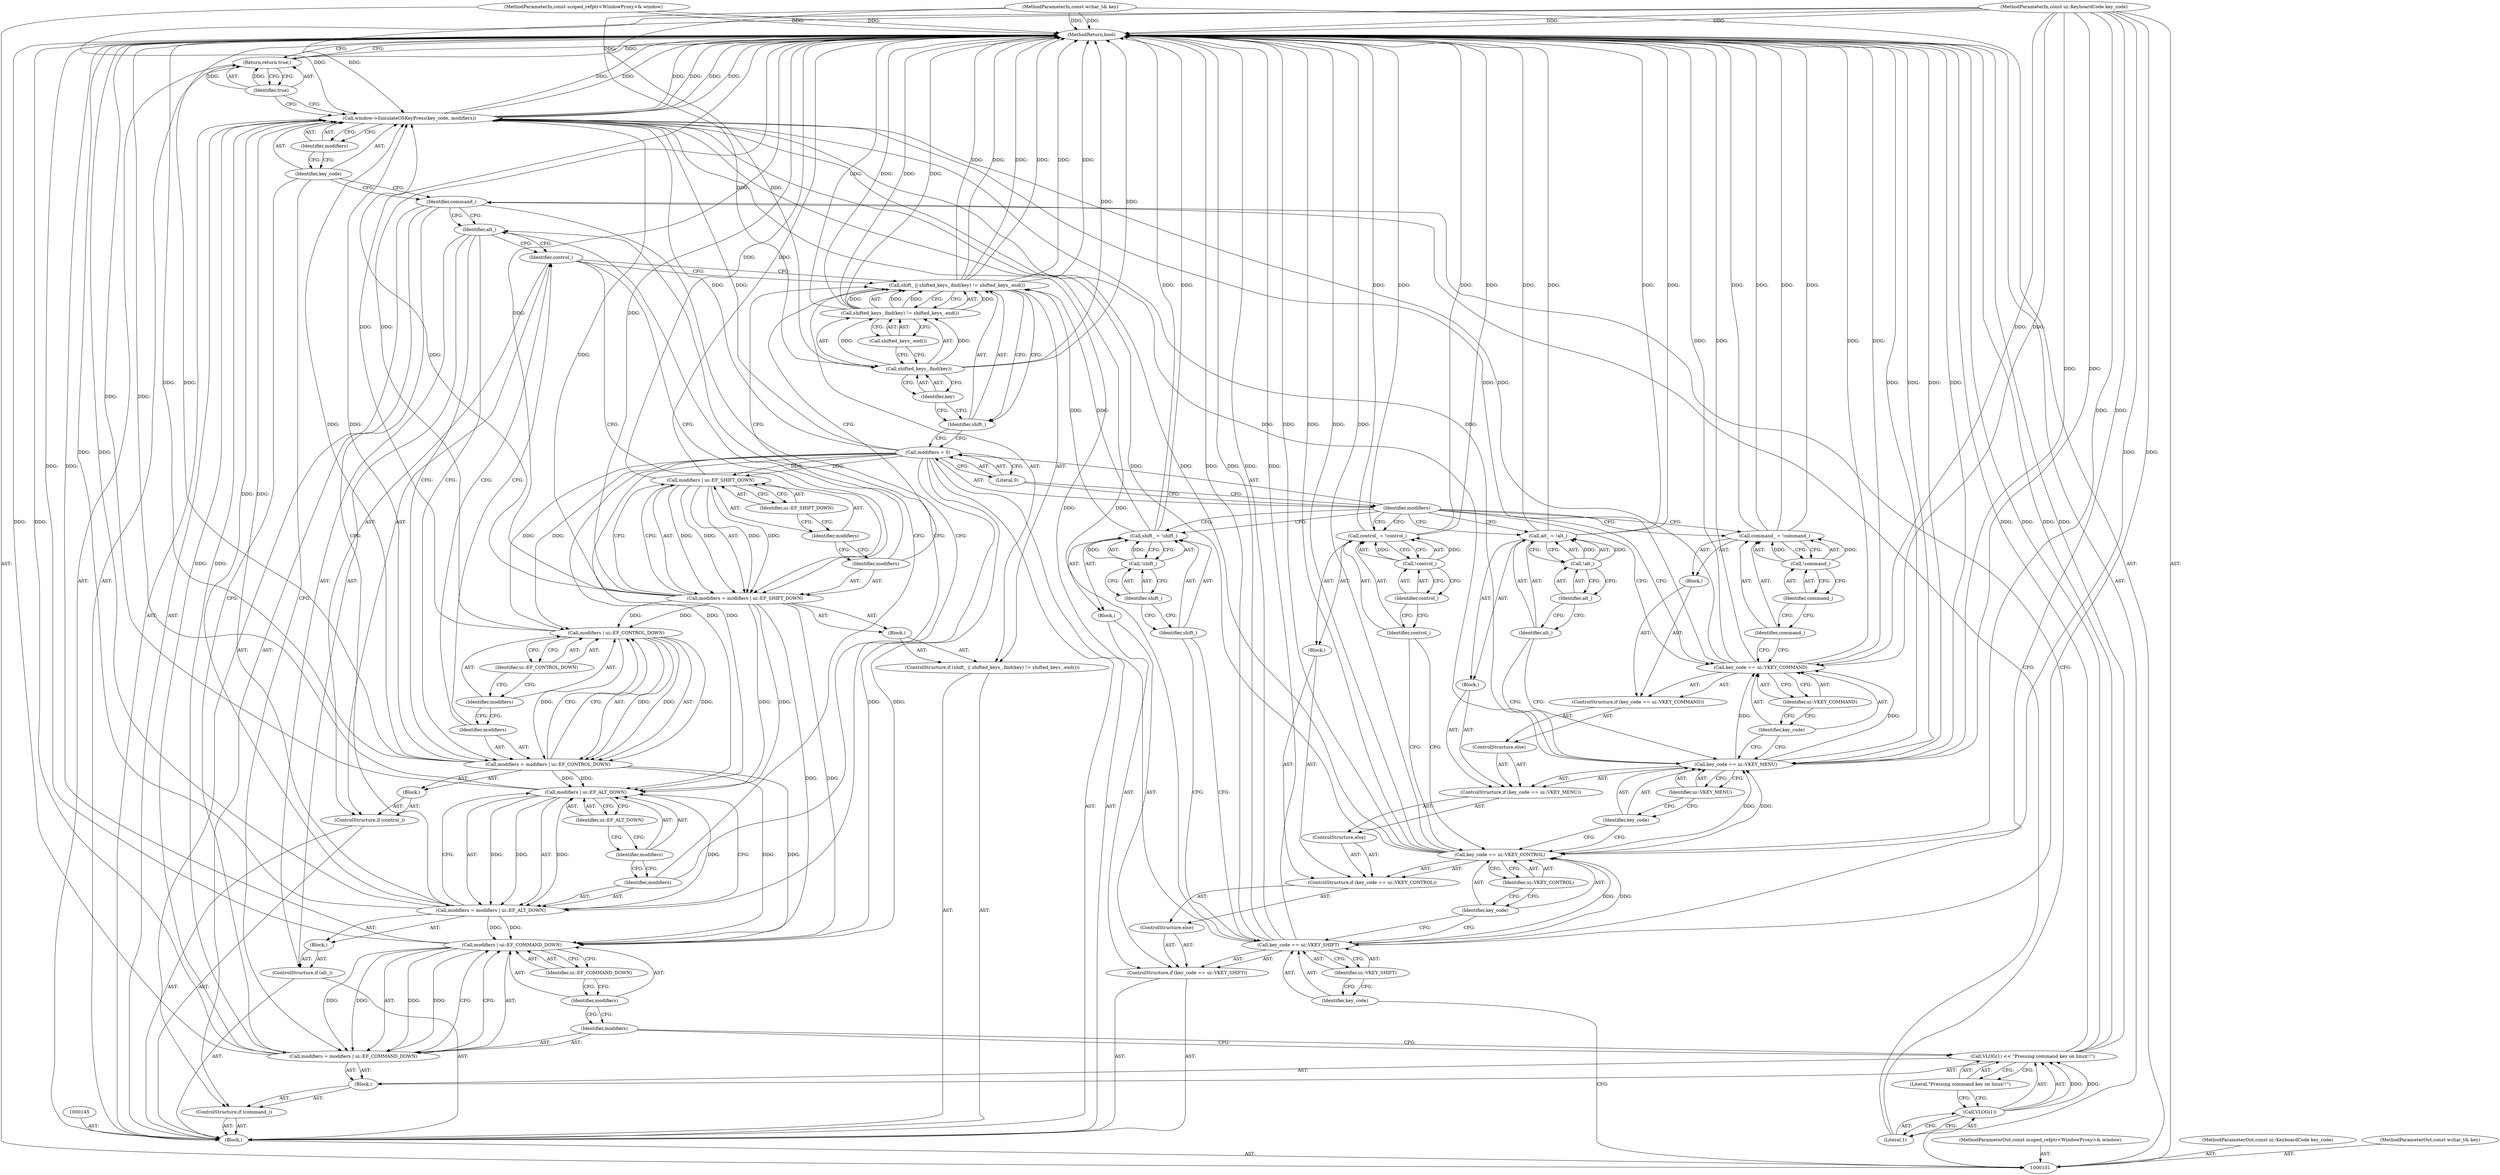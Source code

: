 digraph "1_Chrome_4ab22cfc619ee8ff17a8c50e289ec3b30731ceba_7" {
"1000195" [label="(MethodReturn,bool)"];
"1000102" [label="(MethodParameterIn,const scoped_refptr<WindowProxy>& window)"];
"1000255" [label="(MethodParameterOut,const scoped_refptr<WindowProxy>& window)"];
"1000137" [label="(Call,key_code == ui::VKEY_COMMAND)"];
"1000138" [label="(Identifier,key_code)"];
"1000139" [label="(Identifier,ui::VKEY_COMMAND)"];
"1000135" [label="(ControlStructure,else)"];
"1000140" [label="(Block,)"];
"1000136" [label="(ControlStructure,if (key_code == ui::VKEY_COMMAND))"];
"1000143" [label="(Call,!command_)"];
"1000144" [label="(Identifier,command_)"];
"1000141" [label="(Call,command_ = !command_)"];
"1000142" [label="(Identifier,command_)"];
"1000148" [label="(Literal,0)"];
"1000146" [label="(Call,modifiers = 0)"];
"1000147" [label="(Identifier,modifiers)"];
"1000152" [label="(Call,shifted_keys_.find(key) != shifted_keys_.end())"];
"1000153" [label="(Call,shifted_keys_.find(key))"];
"1000149" [label="(ControlStructure,if (shift_ || shifted_keys_.find(key) != shifted_keys_.end()))"];
"1000154" [label="(Identifier,key)"];
"1000155" [label="(Call,shifted_keys_.end())"];
"1000150" [label="(Call,shift_ || shifted_keys_.find(key) != shifted_keys_.end())"];
"1000151" [label="(Identifier,shift_)"];
"1000156" [label="(Block,)"];
"1000159" [label="(Call,modifiers | ui::EF_SHIFT_DOWN)"];
"1000160" [label="(Identifier,modifiers)"];
"1000161" [label="(Identifier,ui::EF_SHIFT_DOWN)"];
"1000157" [label="(Call,modifiers = modifiers | ui::EF_SHIFT_DOWN)"];
"1000158" [label="(Identifier,modifiers)"];
"1000164" [label="(Block,)"];
"1000162" [label="(ControlStructure,if (control_))"];
"1000163" [label="(Identifier,control_)"];
"1000167" [label="(Call,modifiers | ui::EF_CONTROL_DOWN)"];
"1000168" [label="(Identifier,modifiers)"];
"1000169" [label="(Identifier,ui::EF_CONTROL_DOWN)"];
"1000165" [label="(Call,modifiers = modifiers | ui::EF_CONTROL_DOWN)"];
"1000166" [label="(Identifier,modifiers)"];
"1000103" [label="(MethodParameterIn,const ui::KeyboardCode key_code)"];
"1000256" [label="(MethodParameterOut,const ui::KeyboardCode key_code)"];
"1000172" [label="(Block,)"];
"1000170" [label="(ControlStructure,if (alt_))"];
"1000171" [label="(Identifier,alt_)"];
"1000175" [label="(Call,modifiers | ui::EF_ALT_DOWN)"];
"1000176" [label="(Identifier,modifiers)"];
"1000177" [label="(Identifier,ui::EF_ALT_DOWN)"];
"1000173" [label="(Call,modifiers = modifiers | ui::EF_ALT_DOWN)"];
"1000174" [label="(Identifier,modifiers)"];
"1000180" [label="(Block,)"];
"1000178" [label="(ControlStructure,if (command_))"];
"1000179" [label="(Identifier,command_)"];
"1000184" [label="(Literal,\"Pressing command key on linux!!\")"];
"1000181" [label="(Call,VLOG(1) << \"Pressing command key on linux!!\")"];
"1000182" [label="(Call,VLOG(1))"];
"1000183" [label="(Literal,1)"];
"1000187" [label="(Call,modifiers | ui::EF_COMMAND_DOWN)"];
"1000188" [label="(Identifier,modifiers)"];
"1000189" [label="(Identifier,ui::EF_COMMAND_DOWN)"];
"1000185" [label="(Call,modifiers = modifiers | ui::EF_COMMAND_DOWN)"];
"1000186" [label="(Identifier,modifiers)"];
"1000190" [label="(Call,window->SimulateOSKeyPress(key_code, modifiers))"];
"1000191" [label="(Identifier,key_code)"];
"1000192" [label="(Identifier,modifiers)"];
"1000104" [label="(MethodParameterIn,const wchar_t& key)"];
"1000257" [label="(MethodParameterOut,const wchar_t& key)"];
"1000105" [label="(Block,)"];
"1000193" [label="(Return,return true;)"];
"1000194" [label="(Identifier,true)"];
"1000109" [label="(Identifier,ui::VKEY_SHIFT)"];
"1000106" [label="(ControlStructure,if (key_code == ui::VKEY_SHIFT))"];
"1000110" [label="(Block,)"];
"1000107" [label="(Call,key_code == ui::VKEY_SHIFT)"];
"1000108" [label="(Identifier,key_code)"];
"1000113" [label="(Call,!shift_)"];
"1000114" [label="(Identifier,shift_)"];
"1000111" [label="(Call,shift_ = !shift_)"];
"1000112" [label="(Identifier,shift_)"];
"1000117" [label="(Call,key_code == ui::VKEY_CONTROL)"];
"1000118" [label="(Identifier,key_code)"];
"1000119" [label="(Identifier,ui::VKEY_CONTROL)"];
"1000115" [label="(ControlStructure,else)"];
"1000120" [label="(Block,)"];
"1000116" [label="(ControlStructure,if (key_code == ui::VKEY_CONTROL))"];
"1000123" [label="(Call,!control_)"];
"1000124" [label="(Identifier,control_)"];
"1000121" [label="(Call,control_ = !control_)"];
"1000122" [label="(Identifier,control_)"];
"1000127" [label="(Call,key_code == ui::VKEY_MENU)"];
"1000128" [label="(Identifier,key_code)"];
"1000129" [label="(Identifier,ui::VKEY_MENU)"];
"1000125" [label="(ControlStructure,else)"];
"1000130" [label="(Block,)"];
"1000126" [label="(ControlStructure,if (key_code == ui::VKEY_MENU))"];
"1000133" [label="(Call,!alt_)"];
"1000134" [label="(Identifier,alt_)"];
"1000131" [label="(Call,alt_ = !alt_)"];
"1000132" [label="(Identifier,alt_)"];
"1000195" -> "1000101"  [label="AST: "];
"1000195" -> "1000193"  [label="CFG: "];
"1000104" -> "1000195"  [label="DDG: "];
"1000187" -> "1000195"  [label="DDG: "];
"1000150" -> "1000195"  [label="DDG: "];
"1000150" -> "1000195"  [label="DDG: "];
"1000150" -> "1000195"  [label="DDG: "];
"1000181" -> "1000195"  [label="DDG: "];
"1000181" -> "1000195"  [label="DDG: "];
"1000153" -> "1000195"  [label="DDG: "];
"1000117" -> "1000195"  [label="DDG: "];
"1000117" -> "1000195"  [label="DDG: "];
"1000157" -> "1000195"  [label="DDG: "];
"1000185" -> "1000195"  [label="DDG: "];
"1000141" -> "1000195"  [label="DDG: "];
"1000141" -> "1000195"  [label="DDG: "];
"1000107" -> "1000195"  [label="DDG: "];
"1000107" -> "1000195"  [label="DDG: "];
"1000167" -> "1000195"  [label="DDG: "];
"1000190" -> "1000195"  [label="DDG: "];
"1000190" -> "1000195"  [label="DDG: "];
"1000190" -> "1000195"  [label="DDG: "];
"1000121" -> "1000195"  [label="DDG: "];
"1000121" -> "1000195"  [label="DDG: "];
"1000131" -> "1000195"  [label="DDG: "];
"1000131" -> "1000195"  [label="DDG: "];
"1000137" -> "1000195"  [label="DDG: "];
"1000137" -> "1000195"  [label="DDG: "];
"1000127" -> "1000195"  [label="DDG: "];
"1000127" -> "1000195"  [label="DDG: "];
"1000152" -> "1000195"  [label="DDG: "];
"1000152" -> "1000195"  [label="DDG: "];
"1000103" -> "1000195"  [label="DDG: "];
"1000165" -> "1000195"  [label="DDG: "];
"1000102" -> "1000195"  [label="DDG: "];
"1000111" -> "1000195"  [label="DDG: "];
"1000175" -> "1000195"  [label="DDG: "];
"1000159" -> "1000195"  [label="DDG: "];
"1000173" -> "1000195"  [label="DDG: "];
"1000193" -> "1000195"  [label="DDG: "];
"1000102" -> "1000101"  [label="AST: "];
"1000102" -> "1000195"  [label="DDG: "];
"1000255" -> "1000101"  [label="AST: "];
"1000137" -> "1000136"  [label="AST: "];
"1000137" -> "1000139"  [label="CFG: "];
"1000138" -> "1000137"  [label="AST: "];
"1000139" -> "1000137"  [label="AST: "];
"1000142" -> "1000137"  [label="CFG: "];
"1000147" -> "1000137"  [label="CFG: "];
"1000137" -> "1000195"  [label="DDG: "];
"1000137" -> "1000195"  [label="DDG: "];
"1000127" -> "1000137"  [label="DDG: "];
"1000103" -> "1000137"  [label="DDG: "];
"1000137" -> "1000190"  [label="DDG: "];
"1000138" -> "1000137"  [label="AST: "];
"1000138" -> "1000127"  [label="CFG: "];
"1000139" -> "1000138"  [label="CFG: "];
"1000139" -> "1000137"  [label="AST: "];
"1000139" -> "1000138"  [label="CFG: "];
"1000137" -> "1000139"  [label="CFG: "];
"1000135" -> "1000126"  [label="AST: "];
"1000136" -> "1000135"  [label="AST: "];
"1000140" -> "1000136"  [label="AST: "];
"1000141" -> "1000140"  [label="AST: "];
"1000136" -> "1000135"  [label="AST: "];
"1000137" -> "1000136"  [label="AST: "];
"1000140" -> "1000136"  [label="AST: "];
"1000143" -> "1000141"  [label="AST: "];
"1000143" -> "1000144"  [label="CFG: "];
"1000144" -> "1000143"  [label="AST: "];
"1000141" -> "1000143"  [label="CFG: "];
"1000143" -> "1000141"  [label="DDG: "];
"1000144" -> "1000143"  [label="AST: "];
"1000144" -> "1000142"  [label="CFG: "];
"1000143" -> "1000144"  [label="CFG: "];
"1000141" -> "1000140"  [label="AST: "];
"1000141" -> "1000143"  [label="CFG: "];
"1000142" -> "1000141"  [label="AST: "];
"1000143" -> "1000141"  [label="AST: "];
"1000147" -> "1000141"  [label="CFG: "];
"1000141" -> "1000195"  [label="DDG: "];
"1000141" -> "1000195"  [label="DDG: "];
"1000143" -> "1000141"  [label="DDG: "];
"1000142" -> "1000141"  [label="AST: "];
"1000142" -> "1000137"  [label="CFG: "];
"1000144" -> "1000142"  [label="CFG: "];
"1000148" -> "1000146"  [label="AST: "];
"1000148" -> "1000147"  [label="CFG: "];
"1000146" -> "1000148"  [label="CFG: "];
"1000146" -> "1000105"  [label="AST: "];
"1000146" -> "1000148"  [label="CFG: "];
"1000147" -> "1000146"  [label="AST: "];
"1000148" -> "1000146"  [label="AST: "];
"1000151" -> "1000146"  [label="CFG: "];
"1000146" -> "1000159"  [label="DDG: "];
"1000146" -> "1000167"  [label="DDG: "];
"1000146" -> "1000175"  [label="DDG: "];
"1000146" -> "1000187"  [label="DDG: "];
"1000146" -> "1000190"  [label="DDG: "];
"1000147" -> "1000146"  [label="AST: "];
"1000147" -> "1000111"  [label="CFG: "];
"1000147" -> "1000121"  [label="CFG: "];
"1000147" -> "1000131"  [label="CFG: "];
"1000147" -> "1000141"  [label="CFG: "];
"1000147" -> "1000137"  [label="CFG: "];
"1000148" -> "1000147"  [label="CFG: "];
"1000152" -> "1000150"  [label="AST: "];
"1000152" -> "1000155"  [label="CFG: "];
"1000153" -> "1000152"  [label="AST: "];
"1000155" -> "1000152"  [label="AST: "];
"1000150" -> "1000152"  [label="CFG: "];
"1000152" -> "1000195"  [label="DDG: "];
"1000152" -> "1000195"  [label="DDG: "];
"1000152" -> "1000150"  [label="DDG: "];
"1000152" -> "1000150"  [label="DDG: "];
"1000153" -> "1000152"  [label="DDG: "];
"1000153" -> "1000152"  [label="AST: "];
"1000153" -> "1000154"  [label="CFG: "];
"1000154" -> "1000153"  [label="AST: "];
"1000155" -> "1000153"  [label="CFG: "];
"1000153" -> "1000195"  [label="DDG: "];
"1000153" -> "1000152"  [label="DDG: "];
"1000104" -> "1000153"  [label="DDG: "];
"1000149" -> "1000105"  [label="AST: "];
"1000150" -> "1000149"  [label="AST: "];
"1000156" -> "1000149"  [label="AST: "];
"1000154" -> "1000153"  [label="AST: "];
"1000154" -> "1000151"  [label="CFG: "];
"1000153" -> "1000154"  [label="CFG: "];
"1000155" -> "1000152"  [label="AST: "];
"1000155" -> "1000153"  [label="CFG: "];
"1000152" -> "1000155"  [label="CFG: "];
"1000150" -> "1000149"  [label="AST: "];
"1000150" -> "1000151"  [label="CFG: "];
"1000150" -> "1000152"  [label="CFG: "];
"1000151" -> "1000150"  [label="AST: "];
"1000152" -> "1000150"  [label="AST: "];
"1000158" -> "1000150"  [label="CFG: "];
"1000163" -> "1000150"  [label="CFG: "];
"1000150" -> "1000195"  [label="DDG: "];
"1000150" -> "1000195"  [label="DDG: "];
"1000150" -> "1000195"  [label="DDG: "];
"1000111" -> "1000150"  [label="DDG: "];
"1000152" -> "1000150"  [label="DDG: "];
"1000152" -> "1000150"  [label="DDG: "];
"1000151" -> "1000150"  [label="AST: "];
"1000151" -> "1000146"  [label="CFG: "];
"1000154" -> "1000151"  [label="CFG: "];
"1000150" -> "1000151"  [label="CFG: "];
"1000156" -> "1000149"  [label="AST: "];
"1000157" -> "1000156"  [label="AST: "];
"1000159" -> "1000157"  [label="AST: "];
"1000159" -> "1000161"  [label="CFG: "];
"1000160" -> "1000159"  [label="AST: "];
"1000161" -> "1000159"  [label="AST: "];
"1000157" -> "1000159"  [label="CFG: "];
"1000159" -> "1000195"  [label="DDG: "];
"1000159" -> "1000157"  [label="DDG: "];
"1000159" -> "1000157"  [label="DDG: "];
"1000146" -> "1000159"  [label="DDG: "];
"1000160" -> "1000159"  [label="AST: "];
"1000160" -> "1000158"  [label="CFG: "];
"1000161" -> "1000160"  [label="CFG: "];
"1000161" -> "1000159"  [label="AST: "];
"1000161" -> "1000160"  [label="CFG: "];
"1000159" -> "1000161"  [label="CFG: "];
"1000157" -> "1000156"  [label="AST: "];
"1000157" -> "1000159"  [label="CFG: "];
"1000158" -> "1000157"  [label="AST: "];
"1000159" -> "1000157"  [label="AST: "];
"1000163" -> "1000157"  [label="CFG: "];
"1000157" -> "1000195"  [label="DDG: "];
"1000159" -> "1000157"  [label="DDG: "];
"1000159" -> "1000157"  [label="DDG: "];
"1000157" -> "1000167"  [label="DDG: "];
"1000157" -> "1000175"  [label="DDG: "];
"1000157" -> "1000187"  [label="DDG: "];
"1000157" -> "1000190"  [label="DDG: "];
"1000158" -> "1000157"  [label="AST: "];
"1000158" -> "1000150"  [label="CFG: "];
"1000160" -> "1000158"  [label="CFG: "];
"1000164" -> "1000162"  [label="AST: "];
"1000165" -> "1000164"  [label="AST: "];
"1000162" -> "1000105"  [label="AST: "];
"1000163" -> "1000162"  [label="AST: "];
"1000164" -> "1000162"  [label="AST: "];
"1000163" -> "1000162"  [label="AST: "];
"1000163" -> "1000157"  [label="CFG: "];
"1000163" -> "1000150"  [label="CFG: "];
"1000166" -> "1000163"  [label="CFG: "];
"1000171" -> "1000163"  [label="CFG: "];
"1000167" -> "1000165"  [label="AST: "];
"1000167" -> "1000169"  [label="CFG: "];
"1000168" -> "1000167"  [label="AST: "];
"1000169" -> "1000167"  [label="AST: "];
"1000165" -> "1000167"  [label="CFG: "];
"1000167" -> "1000195"  [label="DDG: "];
"1000167" -> "1000165"  [label="DDG: "];
"1000167" -> "1000165"  [label="DDG: "];
"1000157" -> "1000167"  [label="DDG: "];
"1000146" -> "1000167"  [label="DDG: "];
"1000168" -> "1000167"  [label="AST: "];
"1000168" -> "1000166"  [label="CFG: "];
"1000169" -> "1000168"  [label="CFG: "];
"1000169" -> "1000167"  [label="AST: "];
"1000169" -> "1000168"  [label="CFG: "];
"1000167" -> "1000169"  [label="CFG: "];
"1000165" -> "1000164"  [label="AST: "];
"1000165" -> "1000167"  [label="CFG: "];
"1000166" -> "1000165"  [label="AST: "];
"1000167" -> "1000165"  [label="AST: "];
"1000171" -> "1000165"  [label="CFG: "];
"1000165" -> "1000195"  [label="DDG: "];
"1000167" -> "1000165"  [label="DDG: "];
"1000167" -> "1000165"  [label="DDG: "];
"1000165" -> "1000175"  [label="DDG: "];
"1000165" -> "1000187"  [label="DDG: "];
"1000165" -> "1000190"  [label="DDG: "];
"1000166" -> "1000165"  [label="AST: "];
"1000166" -> "1000163"  [label="CFG: "];
"1000168" -> "1000166"  [label="CFG: "];
"1000103" -> "1000101"  [label="AST: "];
"1000103" -> "1000195"  [label="DDG: "];
"1000103" -> "1000107"  [label="DDG: "];
"1000103" -> "1000117"  [label="DDG: "];
"1000103" -> "1000127"  [label="DDG: "];
"1000103" -> "1000137"  [label="DDG: "];
"1000103" -> "1000190"  [label="DDG: "];
"1000256" -> "1000101"  [label="AST: "];
"1000172" -> "1000170"  [label="AST: "];
"1000173" -> "1000172"  [label="AST: "];
"1000170" -> "1000105"  [label="AST: "];
"1000171" -> "1000170"  [label="AST: "];
"1000172" -> "1000170"  [label="AST: "];
"1000171" -> "1000170"  [label="AST: "];
"1000171" -> "1000165"  [label="CFG: "];
"1000171" -> "1000163"  [label="CFG: "];
"1000174" -> "1000171"  [label="CFG: "];
"1000179" -> "1000171"  [label="CFG: "];
"1000175" -> "1000173"  [label="AST: "];
"1000175" -> "1000177"  [label="CFG: "];
"1000176" -> "1000175"  [label="AST: "];
"1000177" -> "1000175"  [label="AST: "];
"1000173" -> "1000175"  [label="CFG: "];
"1000175" -> "1000195"  [label="DDG: "];
"1000175" -> "1000173"  [label="DDG: "];
"1000175" -> "1000173"  [label="DDG: "];
"1000165" -> "1000175"  [label="DDG: "];
"1000157" -> "1000175"  [label="DDG: "];
"1000146" -> "1000175"  [label="DDG: "];
"1000176" -> "1000175"  [label="AST: "];
"1000176" -> "1000174"  [label="CFG: "];
"1000177" -> "1000176"  [label="CFG: "];
"1000177" -> "1000175"  [label="AST: "];
"1000177" -> "1000176"  [label="CFG: "];
"1000175" -> "1000177"  [label="CFG: "];
"1000173" -> "1000172"  [label="AST: "];
"1000173" -> "1000175"  [label="CFG: "];
"1000174" -> "1000173"  [label="AST: "];
"1000175" -> "1000173"  [label="AST: "];
"1000179" -> "1000173"  [label="CFG: "];
"1000173" -> "1000195"  [label="DDG: "];
"1000175" -> "1000173"  [label="DDG: "];
"1000175" -> "1000173"  [label="DDG: "];
"1000173" -> "1000187"  [label="DDG: "];
"1000173" -> "1000190"  [label="DDG: "];
"1000174" -> "1000173"  [label="AST: "];
"1000174" -> "1000171"  [label="CFG: "];
"1000176" -> "1000174"  [label="CFG: "];
"1000180" -> "1000178"  [label="AST: "];
"1000181" -> "1000180"  [label="AST: "];
"1000185" -> "1000180"  [label="AST: "];
"1000178" -> "1000105"  [label="AST: "];
"1000179" -> "1000178"  [label="AST: "];
"1000180" -> "1000178"  [label="AST: "];
"1000179" -> "1000178"  [label="AST: "];
"1000179" -> "1000173"  [label="CFG: "];
"1000179" -> "1000171"  [label="CFG: "];
"1000183" -> "1000179"  [label="CFG: "];
"1000191" -> "1000179"  [label="CFG: "];
"1000184" -> "1000181"  [label="AST: "];
"1000184" -> "1000182"  [label="CFG: "];
"1000181" -> "1000184"  [label="CFG: "];
"1000181" -> "1000180"  [label="AST: "];
"1000181" -> "1000184"  [label="CFG: "];
"1000182" -> "1000181"  [label="AST: "];
"1000184" -> "1000181"  [label="AST: "];
"1000186" -> "1000181"  [label="CFG: "];
"1000181" -> "1000195"  [label="DDG: "];
"1000181" -> "1000195"  [label="DDG: "];
"1000182" -> "1000181"  [label="DDG: "];
"1000182" -> "1000181"  [label="AST: "];
"1000182" -> "1000183"  [label="CFG: "];
"1000183" -> "1000182"  [label="AST: "];
"1000184" -> "1000182"  [label="CFG: "];
"1000182" -> "1000181"  [label="DDG: "];
"1000183" -> "1000182"  [label="AST: "];
"1000183" -> "1000179"  [label="CFG: "];
"1000182" -> "1000183"  [label="CFG: "];
"1000187" -> "1000185"  [label="AST: "];
"1000187" -> "1000189"  [label="CFG: "];
"1000188" -> "1000187"  [label="AST: "];
"1000189" -> "1000187"  [label="AST: "];
"1000185" -> "1000187"  [label="CFG: "];
"1000187" -> "1000195"  [label="DDG: "];
"1000187" -> "1000185"  [label="DDG: "];
"1000187" -> "1000185"  [label="DDG: "];
"1000165" -> "1000187"  [label="DDG: "];
"1000157" -> "1000187"  [label="DDG: "];
"1000146" -> "1000187"  [label="DDG: "];
"1000173" -> "1000187"  [label="DDG: "];
"1000188" -> "1000187"  [label="AST: "];
"1000188" -> "1000186"  [label="CFG: "];
"1000189" -> "1000188"  [label="CFG: "];
"1000189" -> "1000187"  [label="AST: "];
"1000189" -> "1000188"  [label="CFG: "];
"1000187" -> "1000189"  [label="CFG: "];
"1000185" -> "1000180"  [label="AST: "];
"1000185" -> "1000187"  [label="CFG: "];
"1000186" -> "1000185"  [label="AST: "];
"1000187" -> "1000185"  [label="AST: "];
"1000191" -> "1000185"  [label="CFG: "];
"1000185" -> "1000195"  [label="DDG: "];
"1000187" -> "1000185"  [label="DDG: "];
"1000187" -> "1000185"  [label="DDG: "];
"1000185" -> "1000190"  [label="DDG: "];
"1000186" -> "1000185"  [label="AST: "];
"1000186" -> "1000181"  [label="CFG: "];
"1000188" -> "1000186"  [label="CFG: "];
"1000190" -> "1000105"  [label="AST: "];
"1000190" -> "1000192"  [label="CFG: "];
"1000191" -> "1000190"  [label="AST: "];
"1000192" -> "1000190"  [label="AST: "];
"1000194" -> "1000190"  [label="CFG: "];
"1000190" -> "1000195"  [label="DDG: "];
"1000190" -> "1000195"  [label="DDG: "];
"1000190" -> "1000195"  [label="DDG: "];
"1000107" -> "1000190"  [label="DDG: "];
"1000117" -> "1000190"  [label="DDG: "];
"1000127" -> "1000190"  [label="DDG: "];
"1000137" -> "1000190"  [label="DDG: "];
"1000103" -> "1000190"  [label="DDG: "];
"1000185" -> "1000190"  [label="DDG: "];
"1000165" -> "1000190"  [label="DDG: "];
"1000157" -> "1000190"  [label="DDG: "];
"1000146" -> "1000190"  [label="DDG: "];
"1000173" -> "1000190"  [label="DDG: "];
"1000191" -> "1000190"  [label="AST: "];
"1000191" -> "1000185"  [label="CFG: "];
"1000191" -> "1000179"  [label="CFG: "];
"1000192" -> "1000191"  [label="CFG: "];
"1000192" -> "1000190"  [label="AST: "];
"1000192" -> "1000191"  [label="CFG: "];
"1000190" -> "1000192"  [label="CFG: "];
"1000104" -> "1000101"  [label="AST: "];
"1000104" -> "1000195"  [label="DDG: "];
"1000104" -> "1000153"  [label="DDG: "];
"1000257" -> "1000101"  [label="AST: "];
"1000105" -> "1000101"  [label="AST: "];
"1000106" -> "1000105"  [label="AST: "];
"1000145" -> "1000105"  [label="AST: "];
"1000146" -> "1000105"  [label="AST: "];
"1000149" -> "1000105"  [label="AST: "];
"1000162" -> "1000105"  [label="AST: "];
"1000170" -> "1000105"  [label="AST: "];
"1000178" -> "1000105"  [label="AST: "];
"1000190" -> "1000105"  [label="AST: "];
"1000193" -> "1000105"  [label="AST: "];
"1000193" -> "1000105"  [label="AST: "];
"1000193" -> "1000194"  [label="CFG: "];
"1000194" -> "1000193"  [label="AST: "];
"1000195" -> "1000193"  [label="CFG: "];
"1000193" -> "1000195"  [label="DDG: "];
"1000194" -> "1000193"  [label="DDG: "];
"1000194" -> "1000193"  [label="AST: "];
"1000194" -> "1000190"  [label="CFG: "];
"1000193" -> "1000194"  [label="CFG: "];
"1000194" -> "1000193"  [label="DDG: "];
"1000109" -> "1000107"  [label="AST: "];
"1000109" -> "1000108"  [label="CFG: "];
"1000107" -> "1000109"  [label="CFG: "];
"1000106" -> "1000105"  [label="AST: "];
"1000107" -> "1000106"  [label="AST: "];
"1000110" -> "1000106"  [label="AST: "];
"1000115" -> "1000106"  [label="AST: "];
"1000110" -> "1000106"  [label="AST: "];
"1000111" -> "1000110"  [label="AST: "];
"1000107" -> "1000106"  [label="AST: "];
"1000107" -> "1000109"  [label="CFG: "];
"1000108" -> "1000107"  [label="AST: "];
"1000109" -> "1000107"  [label="AST: "];
"1000112" -> "1000107"  [label="CFG: "];
"1000118" -> "1000107"  [label="CFG: "];
"1000107" -> "1000195"  [label="DDG: "];
"1000107" -> "1000195"  [label="DDG: "];
"1000103" -> "1000107"  [label="DDG: "];
"1000107" -> "1000117"  [label="DDG: "];
"1000107" -> "1000190"  [label="DDG: "];
"1000108" -> "1000107"  [label="AST: "];
"1000108" -> "1000101"  [label="CFG: "];
"1000109" -> "1000108"  [label="CFG: "];
"1000113" -> "1000111"  [label="AST: "];
"1000113" -> "1000114"  [label="CFG: "];
"1000114" -> "1000113"  [label="AST: "];
"1000111" -> "1000113"  [label="CFG: "];
"1000113" -> "1000111"  [label="DDG: "];
"1000114" -> "1000113"  [label="AST: "];
"1000114" -> "1000112"  [label="CFG: "];
"1000113" -> "1000114"  [label="CFG: "];
"1000111" -> "1000110"  [label="AST: "];
"1000111" -> "1000113"  [label="CFG: "];
"1000112" -> "1000111"  [label="AST: "];
"1000113" -> "1000111"  [label="AST: "];
"1000147" -> "1000111"  [label="CFG: "];
"1000111" -> "1000195"  [label="DDG: "];
"1000113" -> "1000111"  [label="DDG: "];
"1000111" -> "1000150"  [label="DDG: "];
"1000112" -> "1000111"  [label="AST: "];
"1000112" -> "1000107"  [label="CFG: "];
"1000114" -> "1000112"  [label="CFG: "];
"1000117" -> "1000116"  [label="AST: "];
"1000117" -> "1000119"  [label="CFG: "];
"1000118" -> "1000117"  [label="AST: "];
"1000119" -> "1000117"  [label="AST: "];
"1000122" -> "1000117"  [label="CFG: "];
"1000128" -> "1000117"  [label="CFG: "];
"1000117" -> "1000195"  [label="DDG: "];
"1000117" -> "1000195"  [label="DDG: "];
"1000107" -> "1000117"  [label="DDG: "];
"1000103" -> "1000117"  [label="DDG: "];
"1000117" -> "1000127"  [label="DDG: "];
"1000117" -> "1000190"  [label="DDG: "];
"1000118" -> "1000117"  [label="AST: "];
"1000118" -> "1000107"  [label="CFG: "];
"1000119" -> "1000118"  [label="CFG: "];
"1000119" -> "1000117"  [label="AST: "];
"1000119" -> "1000118"  [label="CFG: "];
"1000117" -> "1000119"  [label="CFG: "];
"1000115" -> "1000106"  [label="AST: "];
"1000116" -> "1000115"  [label="AST: "];
"1000120" -> "1000116"  [label="AST: "];
"1000121" -> "1000120"  [label="AST: "];
"1000116" -> "1000115"  [label="AST: "];
"1000117" -> "1000116"  [label="AST: "];
"1000120" -> "1000116"  [label="AST: "];
"1000125" -> "1000116"  [label="AST: "];
"1000123" -> "1000121"  [label="AST: "];
"1000123" -> "1000124"  [label="CFG: "];
"1000124" -> "1000123"  [label="AST: "];
"1000121" -> "1000123"  [label="CFG: "];
"1000123" -> "1000121"  [label="DDG: "];
"1000124" -> "1000123"  [label="AST: "];
"1000124" -> "1000122"  [label="CFG: "];
"1000123" -> "1000124"  [label="CFG: "];
"1000121" -> "1000120"  [label="AST: "];
"1000121" -> "1000123"  [label="CFG: "];
"1000122" -> "1000121"  [label="AST: "];
"1000123" -> "1000121"  [label="AST: "];
"1000147" -> "1000121"  [label="CFG: "];
"1000121" -> "1000195"  [label="DDG: "];
"1000121" -> "1000195"  [label="DDG: "];
"1000123" -> "1000121"  [label="DDG: "];
"1000122" -> "1000121"  [label="AST: "];
"1000122" -> "1000117"  [label="CFG: "];
"1000124" -> "1000122"  [label="CFG: "];
"1000127" -> "1000126"  [label="AST: "];
"1000127" -> "1000129"  [label="CFG: "];
"1000128" -> "1000127"  [label="AST: "];
"1000129" -> "1000127"  [label="AST: "];
"1000132" -> "1000127"  [label="CFG: "];
"1000138" -> "1000127"  [label="CFG: "];
"1000127" -> "1000195"  [label="DDG: "];
"1000127" -> "1000195"  [label="DDG: "];
"1000117" -> "1000127"  [label="DDG: "];
"1000103" -> "1000127"  [label="DDG: "];
"1000127" -> "1000137"  [label="DDG: "];
"1000127" -> "1000190"  [label="DDG: "];
"1000128" -> "1000127"  [label="AST: "];
"1000128" -> "1000117"  [label="CFG: "];
"1000129" -> "1000128"  [label="CFG: "];
"1000129" -> "1000127"  [label="AST: "];
"1000129" -> "1000128"  [label="CFG: "];
"1000127" -> "1000129"  [label="CFG: "];
"1000125" -> "1000116"  [label="AST: "];
"1000126" -> "1000125"  [label="AST: "];
"1000130" -> "1000126"  [label="AST: "];
"1000131" -> "1000130"  [label="AST: "];
"1000126" -> "1000125"  [label="AST: "];
"1000127" -> "1000126"  [label="AST: "];
"1000130" -> "1000126"  [label="AST: "];
"1000135" -> "1000126"  [label="AST: "];
"1000133" -> "1000131"  [label="AST: "];
"1000133" -> "1000134"  [label="CFG: "];
"1000134" -> "1000133"  [label="AST: "];
"1000131" -> "1000133"  [label="CFG: "];
"1000133" -> "1000131"  [label="DDG: "];
"1000134" -> "1000133"  [label="AST: "];
"1000134" -> "1000132"  [label="CFG: "];
"1000133" -> "1000134"  [label="CFG: "];
"1000131" -> "1000130"  [label="AST: "];
"1000131" -> "1000133"  [label="CFG: "];
"1000132" -> "1000131"  [label="AST: "];
"1000133" -> "1000131"  [label="AST: "];
"1000147" -> "1000131"  [label="CFG: "];
"1000131" -> "1000195"  [label="DDG: "];
"1000131" -> "1000195"  [label="DDG: "];
"1000133" -> "1000131"  [label="DDG: "];
"1000132" -> "1000131"  [label="AST: "];
"1000132" -> "1000127"  [label="CFG: "];
"1000134" -> "1000132"  [label="CFG: "];
}
